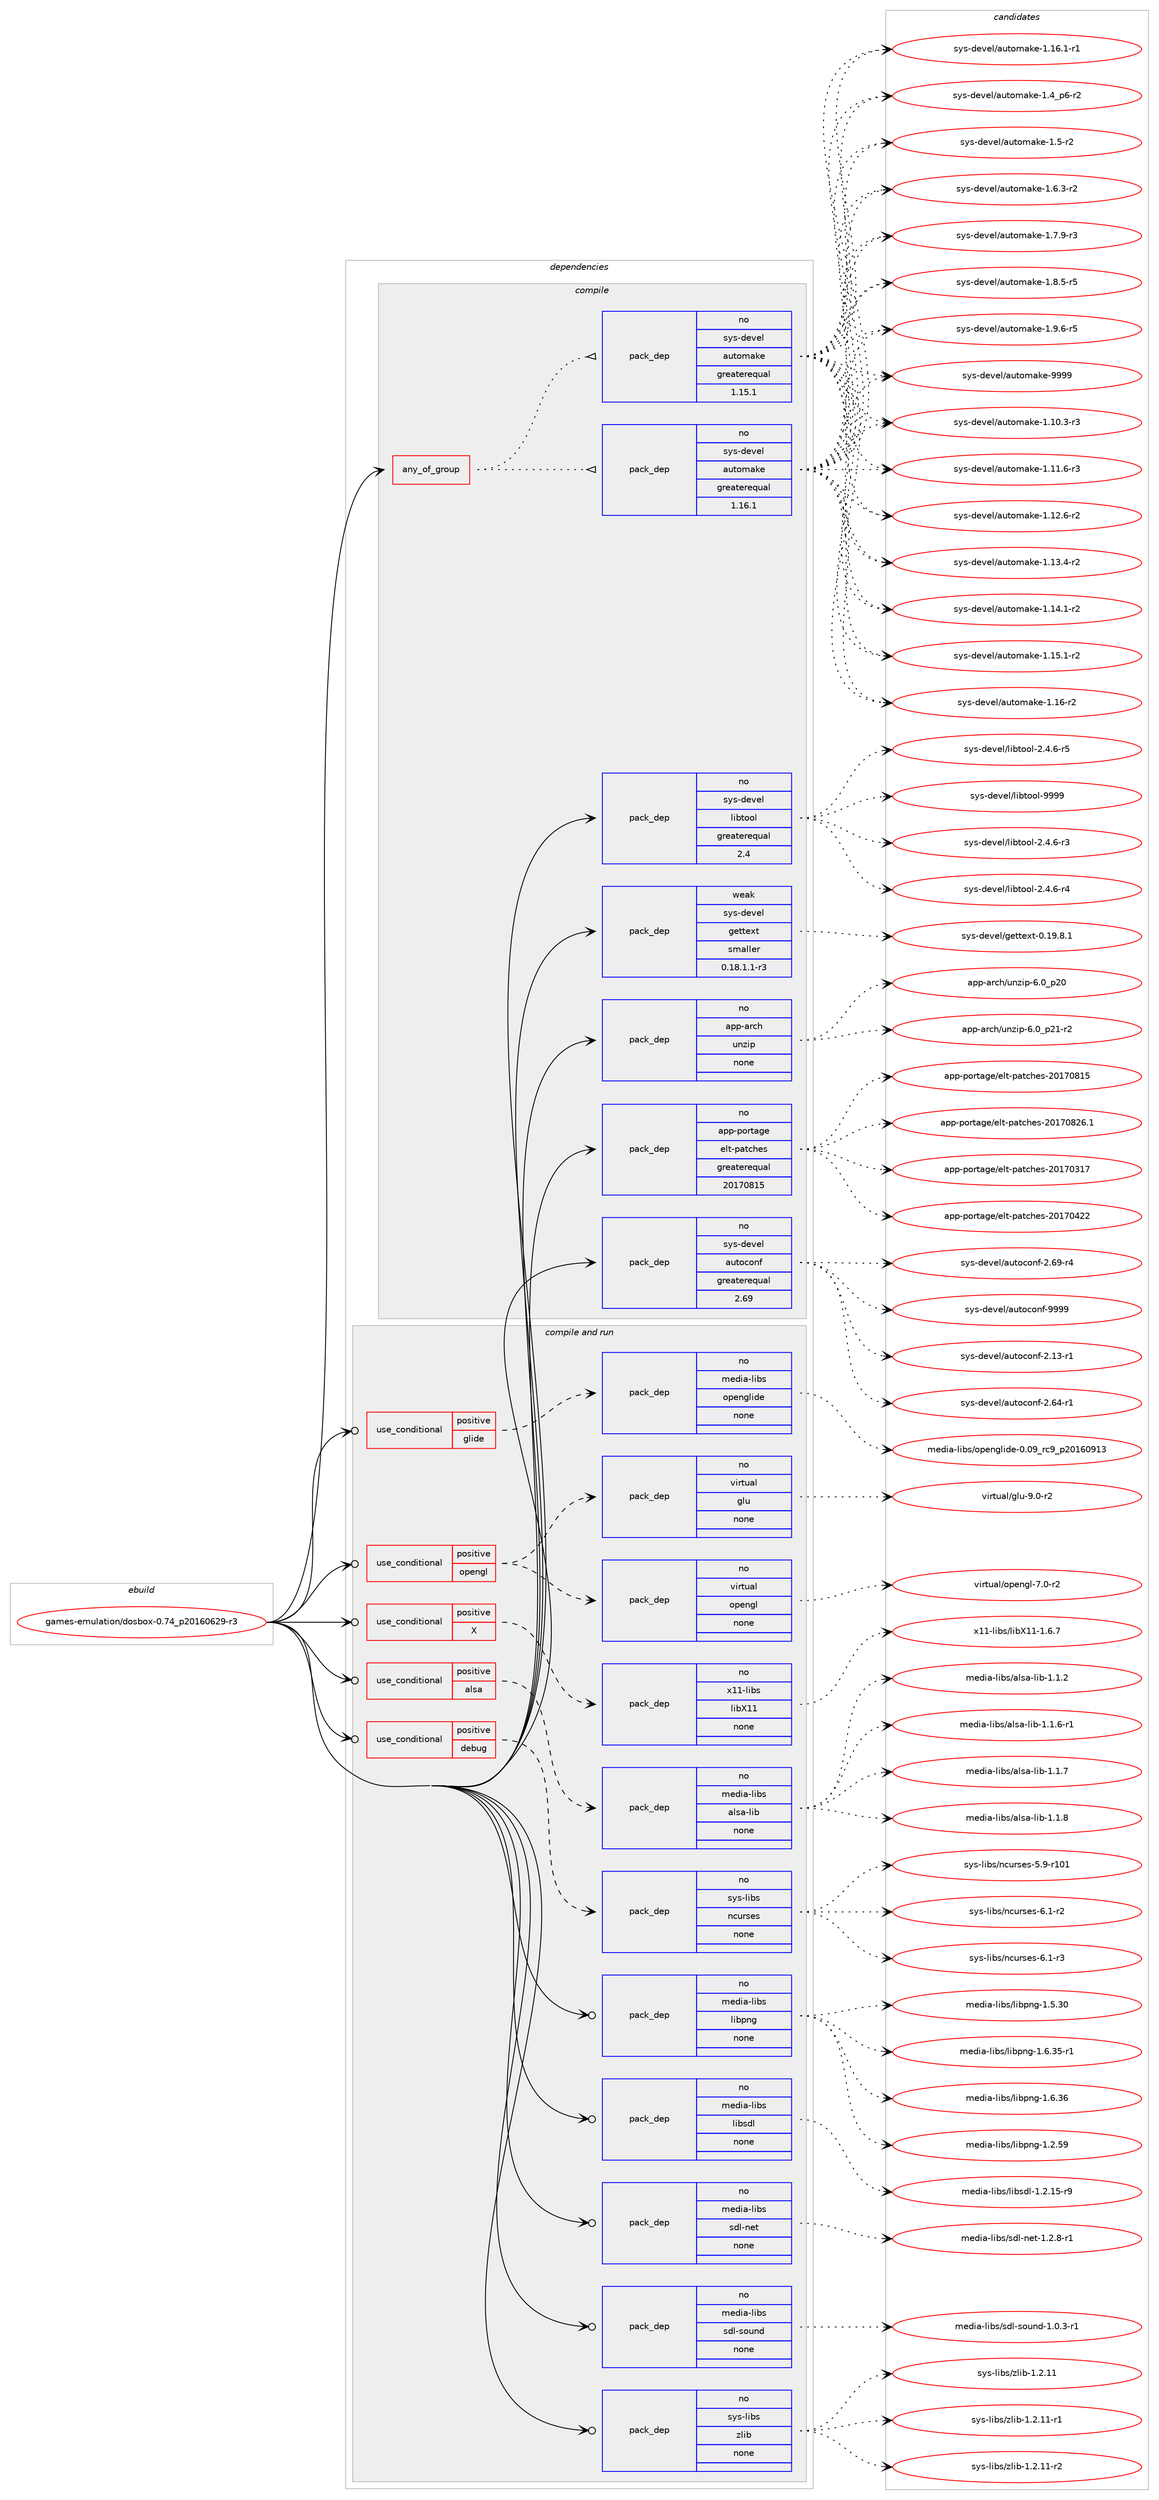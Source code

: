 digraph prolog {

# *************
# Graph options
# *************

newrank=true;
concentrate=true;
compound=true;
graph [rankdir=LR,fontname=Helvetica,fontsize=10,ranksep=1.5];#, ranksep=2.5, nodesep=0.2];
edge  [arrowhead=vee];
node  [fontname=Helvetica,fontsize=10];

# **********
# The ebuild
# **********

subgraph cluster_leftcol {
color=gray;
rank=same;
label=<<i>ebuild</i>>;
id [label="games-emulation/dosbox-0.74_p20160629-r3", color=red, width=4, href="../games-emulation/dosbox-0.74_p20160629-r3.svg"];
}

# ****************
# The dependencies
# ****************

subgraph cluster_midcol {
color=gray;
label=<<i>dependencies</i>>;
subgraph cluster_compile {
fillcolor="#eeeeee";
style=filled;
label=<<i>compile</i>>;
subgraph any23246 {
dependency1555695 [label=<<TABLE BORDER="0" CELLBORDER="1" CELLSPACING="0" CELLPADDING="4"><TR><TD CELLPADDING="10">any_of_group</TD></TR></TABLE>>, shape=none, color=red];subgraph pack1105618 {
dependency1555696 [label=<<TABLE BORDER="0" CELLBORDER="1" CELLSPACING="0" CELLPADDING="4" WIDTH="220"><TR><TD ROWSPAN="6" CELLPADDING="30">pack_dep</TD></TR><TR><TD WIDTH="110">no</TD></TR><TR><TD>sys-devel</TD></TR><TR><TD>automake</TD></TR><TR><TD>greaterequal</TD></TR><TR><TD>1.16.1</TD></TR></TABLE>>, shape=none, color=blue];
}
dependency1555695:e -> dependency1555696:w [weight=20,style="dotted",arrowhead="oinv"];
subgraph pack1105619 {
dependency1555697 [label=<<TABLE BORDER="0" CELLBORDER="1" CELLSPACING="0" CELLPADDING="4" WIDTH="220"><TR><TD ROWSPAN="6" CELLPADDING="30">pack_dep</TD></TR><TR><TD WIDTH="110">no</TD></TR><TR><TD>sys-devel</TD></TR><TR><TD>automake</TD></TR><TR><TD>greaterequal</TD></TR><TR><TD>1.15.1</TD></TR></TABLE>>, shape=none, color=blue];
}
dependency1555695:e -> dependency1555697:w [weight=20,style="dotted",arrowhead="oinv"];
}
id:e -> dependency1555695:w [weight=20,style="solid",arrowhead="vee"];
subgraph pack1105620 {
dependency1555698 [label=<<TABLE BORDER="0" CELLBORDER="1" CELLSPACING="0" CELLPADDING="4" WIDTH="220"><TR><TD ROWSPAN="6" CELLPADDING="30">pack_dep</TD></TR><TR><TD WIDTH="110">no</TD></TR><TR><TD>app-arch</TD></TR><TR><TD>unzip</TD></TR><TR><TD>none</TD></TR><TR><TD></TD></TR></TABLE>>, shape=none, color=blue];
}
id:e -> dependency1555698:w [weight=20,style="solid",arrowhead="vee"];
subgraph pack1105621 {
dependency1555699 [label=<<TABLE BORDER="0" CELLBORDER="1" CELLSPACING="0" CELLPADDING="4" WIDTH="220"><TR><TD ROWSPAN="6" CELLPADDING="30">pack_dep</TD></TR><TR><TD WIDTH="110">no</TD></TR><TR><TD>app-portage</TD></TR><TR><TD>elt-patches</TD></TR><TR><TD>greaterequal</TD></TR><TR><TD>20170815</TD></TR></TABLE>>, shape=none, color=blue];
}
id:e -> dependency1555699:w [weight=20,style="solid",arrowhead="vee"];
subgraph pack1105622 {
dependency1555700 [label=<<TABLE BORDER="0" CELLBORDER="1" CELLSPACING="0" CELLPADDING="4" WIDTH="220"><TR><TD ROWSPAN="6" CELLPADDING="30">pack_dep</TD></TR><TR><TD WIDTH="110">no</TD></TR><TR><TD>sys-devel</TD></TR><TR><TD>autoconf</TD></TR><TR><TD>greaterequal</TD></TR><TR><TD>2.69</TD></TR></TABLE>>, shape=none, color=blue];
}
id:e -> dependency1555700:w [weight=20,style="solid",arrowhead="vee"];
subgraph pack1105623 {
dependency1555701 [label=<<TABLE BORDER="0" CELLBORDER="1" CELLSPACING="0" CELLPADDING="4" WIDTH="220"><TR><TD ROWSPAN="6" CELLPADDING="30">pack_dep</TD></TR><TR><TD WIDTH="110">no</TD></TR><TR><TD>sys-devel</TD></TR><TR><TD>libtool</TD></TR><TR><TD>greaterequal</TD></TR><TR><TD>2.4</TD></TR></TABLE>>, shape=none, color=blue];
}
id:e -> dependency1555701:w [weight=20,style="solid",arrowhead="vee"];
subgraph pack1105624 {
dependency1555702 [label=<<TABLE BORDER="0" CELLBORDER="1" CELLSPACING="0" CELLPADDING="4" WIDTH="220"><TR><TD ROWSPAN="6" CELLPADDING="30">pack_dep</TD></TR><TR><TD WIDTH="110">weak</TD></TR><TR><TD>sys-devel</TD></TR><TR><TD>gettext</TD></TR><TR><TD>smaller</TD></TR><TR><TD>0.18.1.1-r3</TD></TR></TABLE>>, shape=none, color=blue];
}
id:e -> dependency1555702:w [weight=20,style="solid",arrowhead="vee"];
}
subgraph cluster_compileandrun {
fillcolor="#eeeeee";
style=filled;
label=<<i>compile and run</i>>;
subgraph cond426238 {
dependency1555703 [label=<<TABLE BORDER="0" CELLBORDER="1" CELLSPACING="0" CELLPADDING="4"><TR><TD ROWSPAN="3" CELLPADDING="10">use_conditional</TD></TR><TR><TD>positive</TD></TR><TR><TD>X</TD></TR></TABLE>>, shape=none, color=red];
subgraph pack1105625 {
dependency1555704 [label=<<TABLE BORDER="0" CELLBORDER="1" CELLSPACING="0" CELLPADDING="4" WIDTH="220"><TR><TD ROWSPAN="6" CELLPADDING="30">pack_dep</TD></TR><TR><TD WIDTH="110">no</TD></TR><TR><TD>x11-libs</TD></TR><TR><TD>libX11</TD></TR><TR><TD>none</TD></TR><TR><TD></TD></TR></TABLE>>, shape=none, color=blue];
}
dependency1555703:e -> dependency1555704:w [weight=20,style="dashed",arrowhead="vee"];
}
id:e -> dependency1555703:w [weight=20,style="solid",arrowhead="odotvee"];
subgraph cond426239 {
dependency1555705 [label=<<TABLE BORDER="0" CELLBORDER="1" CELLSPACING="0" CELLPADDING="4"><TR><TD ROWSPAN="3" CELLPADDING="10">use_conditional</TD></TR><TR><TD>positive</TD></TR><TR><TD>alsa</TD></TR></TABLE>>, shape=none, color=red];
subgraph pack1105626 {
dependency1555706 [label=<<TABLE BORDER="0" CELLBORDER="1" CELLSPACING="0" CELLPADDING="4" WIDTH="220"><TR><TD ROWSPAN="6" CELLPADDING="30">pack_dep</TD></TR><TR><TD WIDTH="110">no</TD></TR><TR><TD>media-libs</TD></TR><TR><TD>alsa-lib</TD></TR><TR><TD>none</TD></TR><TR><TD></TD></TR></TABLE>>, shape=none, color=blue];
}
dependency1555705:e -> dependency1555706:w [weight=20,style="dashed",arrowhead="vee"];
}
id:e -> dependency1555705:w [weight=20,style="solid",arrowhead="odotvee"];
subgraph cond426240 {
dependency1555707 [label=<<TABLE BORDER="0" CELLBORDER="1" CELLSPACING="0" CELLPADDING="4"><TR><TD ROWSPAN="3" CELLPADDING="10">use_conditional</TD></TR><TR><TD>positive</TD></TR><TR><TD>debug</TD></TR></TABLE>>, shape=none, color=red];
subgraph pack1105627 {
dependency1555708 [label=<<TABLE BORDER="0" CELLBORDER="1" CELLSPACING="0" CELLPADDING="4" WIDTH="220"><TR><TD ROWSPAN="6" CELLPADDING="30">pack_dep</TD></TR><TR><TD WIDTH="110">no</TD></TR><TR><TD>sys-libs</TD></TR><TR><TD>ncurses</TD></TR><TR><TD>none</TD></TR><TR><TD></TD></TR></TABLE>>, shape=none, color=blue];
}
dependency1555707:e -> dependency1555708:w [weight=20,style="dashed",arrowhead="vee"];
}
id:e -> dependency1555707:w [weight=20,style="solid",arrowhead="odotvee"];
subgraph cond426241 {
dependency1555709 [label=<<TABLE BORDER="0" CELLBORDER="1" CELLSPACING="0" CELLPADDING="4"><TR><TD ROWSPAN="3" CELLPADDING="10">use_conditional</TD></TR><TR><TD>positive</TD></TR><TR><TD>glide</TD></TR></TABLE>>, shape=none, color=red];
subgraph pack1105628 {
dependency1555710 [label=<<TABLE BORDER="0" CELLBORDER="1" CELLSPACING="0" CELLPADDING="4" WIDTH="220"><TR><TD ROWSPAN="6" CELLPADDING="30">pack_dep</TD></TR><TR><TD WIDTH="110">no</TD></TR><TR><TD>media-libs</TD></TR><TR><TD>openglide</TD></TR><TR><TD>none</TD></TR><TR><TD></TD></TR></TABLE>>, shape=none, color=blue];
}
dependency1555709:e -> dependency1555710:w [weight=20,style="dashed",arrowhead="vee"];
}
id:e -> dependency1555709:w [weight=20,style="solid",arrowhead="odotvee"];
subgraph cond426242 {
dependency1555711 [label=<<TABLE BORDER="0" CELLBORDER="1" CELLSPACING="0" CELLPADDING="4"><TR><TD ROWSPAN="3" CELLPADDING="10">use_conditional</TD></TR><TR><TD>positive</TD></TR><TR><TD>opengl</TD></TR></TABLE>>, shape=none, color=red];
subgraph pack1105629 {
dependency1555712 [label=<<TABLE BORDER="0" CELLBORDER="1" CELLSPACING="0" CELLPADDING="4" WIDTH="220"><TR><TD ROWSPAN="6" CELLPADDING="30">pack_dep</TD></TR><TR><TD WIDTH="110">no</TD></TR><TR><TD>virtual</TD></TR><TR><TD>glu</TD></TR><TR><TD>none</TD></TR><TR><TD></TD></TR></TABLE>>, shape=none, color=blue];
}
dependency1555711:e -> dependency1555712:w [weight=20,style="dashed",arrowhead="vee"];
subgraph pack1105630 {
dependency1555713 [label=<<TABLE BORDER="0" CELLBORDER="1" CELLSPACING="0" CELLPADDING="4" WIDTH="220"><TR><TD ROWSPAN="6" CELLPADDING="30">pack_dep</TD></TR><TR><TD WIDTH="110">no</TD></TR><TR><TD>virtual</TD></TR><TR><TD>opengl</TD></TR><TR><TD>none</TD></TR><TR><TD></TD></TR></TABLE>>, shape=none, color=blue];
}
dependency1555711:e -> dependency1555713:w [weight=20,style="dashed",arrowhead="vee"];
}
id:e -> dependency1555711:w [weight=20,style="solid",arrowhead="odotvee"];
subgraph pack1105631 {
dependency1555714 [label=<<TABLE BORDER="0" CELLBORDER="1" CELLSPACING="0" CELLPADDING="4" WIDTH="220"><TR><TD ROWSPAN="6" CELLPADDING="30">pack_dep</TD></TR><TR><TD WIDTH="110">no</TD></TR><TR><TD>media-libs</TD></TR><TR><TD>libpng</TD></TR><TR><TD>none</TD></TR><TR><TD></TD></TR></TABLE>>, shape=none, color=blue];
}
id:e -> dependency1555714:w [weight=20,style="solid",arrowhead="odotvee"];
subgraph pack1105632 {
dependency1555715 [label=<<TABLE BORDER="0" CELLBORDER="1" CELLSPACING="0" CELLPADDING="4" WIDTH="220"><TR><TD ROWSPAN="6" CELLPADDING="30">pack_dep</TD></TR><TR><TD WIDTH="110">no</TD></TR><TR><TD>media-libs</TD></TR><TR><TD>libsdl</TD></TR><TR><TD>none</TD></TR><TR><TD></TD></TR></TABLE>>, shape=none, color=blue];
}
id:e -> dependency1555715:w [weight=20,style="solid",arrowhead="odotvee"];
subgraph pack1105633 {
dependency1555716 [label=<<TABLE BORDER="0" CELLBORDER="1" CELLSPACING="0" CELLPADDING="4" WIDTH="220"><TR><TD ROWSPAN="6" CELLPADDING="30">pack_dep</TD></TR><TR><TD WIDTH="110">no</TD></TR><TR><TD>media-libs</TD></TR><TR><TD>sdl-net</TD></TR><TR><TD>none</TD></TR><TR><TD></TD></TR></TABLE>>, shape=none, color=blue];
}
id:e -> dependency1555716:w [weight=20,style="solid",arrowhead="odotvee"];
subgraph pack1105634 {
dependency1555717 [label=<<TABLE BORDER="0" CELLBORDER="1" CELLSPACING="0" CELLPADDING="4" WIDTH="220"><TR><TD ROWSPAN="6" CELLPADDING="30">pack_dep</TD></TR><TR><TD WIDTH="110">no</TD></TR><TR><TD>media-libs</TD></TR><TR><TD>sdl-sound</TD></TR><TR><TD>none</TD></TR><TR><TD></TD></TR></TABLE>>, shape=none, color=blue];
}
id:e -> dependency1555717:w [weight=20,style="solid",arrowhead="odotvee"];
subgraph pack1105635 {
dependency1555718 [label=<<TABLE BORDER="0" CELLBORDER="1" CELLSPACING="0" CELLPADDING="4" WIDTH="220"><TR><TD ROWSPAN="6" CELLPADDING="30">pack_dep</TD></TR><TR><TD WIDTH="110">no</TD></TR><TR><TD>sys-libs</TD></TR><TR><TD>zlib</TD></TR><TR><TD>none</TD></TR><TR><TD></TD></TR></TABLE>>, shape=none, color=blue];
}
id:e -> dependency1555718:w [weight=20,style="solid",arrowhead="odotvee"];
}
subgraph cluster_run {
fillcolor="#eeeeee";
style=filled;
label=<<i>run</i>>;
}
}

# **************
# The candidates
# **************

subgraph cluster_choices {
rank=same;
color=gray;
label=<<i>candidates</i>>;

subgraph choice1105618 {
color=black;
nodesep=1;
choice11512111545100101118101108479711711611110997107101454946494846514511451 [label="sys-devel/automake-1.10.3-r3", color=red, width=4,href="../sys-devel/automake-1.10.3-r3.svg"];
choice11512111545100101118101108479711711611110997107101454946494946544511451 [label="sys-devel/automake-1.11.6-r3", color=red, width=4,href="../sys-devel/automake-1.11.6-r3.svg"];
choice11512111545100101118101108479711711611110997107101454946495046544511450 [label="sys-devel/automake-1.12.6-r2", color=red, width=4,href="../sys-devel/automake-1.12.6-r2.svg"];
choice11512111545100101118101108479711711611110997107101454946495146524511450 [label="sys-devel/automake-1.13.4-r2", color=red, width=4,href="../sys-devel/automake-1.13.4-r2.svg"];
choice11512111545100101118101108479711711611110997107101454946495246494511450 [label="sys-devel/automake-1.14.1-r2", color=red, width=4,href="../sys-devel/automake-1.14.1-r2.svg"];
choice11512111545100101118101108479711711611110997107101454946495346494511450 [label="sys-devel/automake-1.15.1-r2", color=red, width=4,href="../sys-devel/automake-1.15.1-r2.svg"];
choice1151211154510010111810110847971171161111099710710145494649544511450 [label="sys-devel/automake-1.16-r2", color=red, width=4,href="../sys-devel/automake-1.16-r2.svg"];
choice11512111545100101118101108479711711611110997107101454946495446494511449 [label="sys-devel/automake-1.16.1-r1", color=red, width=4,href="../sys-devel/automake-1.16.1-r1.svg"];
choice115121115451001011181011084797117116111109971071014549465295112544511450 [label="sys-devel/automake-1.4_p6-r2", color=red, width=4,href="../sys-devel/automake-1.4_p6-r2.svg"];
choice11512111545100101118101108479711711611110997107101454946534511450 [label="sys-devel/automake-1.5-r2", color=red, width=4,href="../sys-devel/automake-1.5-r2.svg"];
choice115121115451001011181011084797117116111109971071014549465446514511450 [label="sys-devel/automake-1.6.3-r2", color=red, width=4,href="../sys-devel/automake-1.6.3-r2.svg"];
choice115121115451001011181011084797117116111109971071014549465546574511451 [label="sys-devel/automake-1.7.9-r3", color=red, width=4,href="../sys-devel/automake-1.7.9-r3.svg"];
choice115121115451001011181011084797117116111109971071014549465646534511453 [label="sys-devel/automake-1.8.5-r5", color=red, width=4,href="../sys-devel/automake-1.8.5-r5.svg"];
choice115121115451001011181011084797117116111109971071014549465746544511453 [label="sys-devel/automake-1.9.6-r5", color=red, width=4,href="../sys-devel/automake-1.9.6-r5.svg"];
choice115121115451001011181011084797117116111109971071014557575757 [label="sys-devel/automake-9999", color=red, width=4,href="../sys-devel/automake-9999.svg"];
dependency1555696:e -> choice11512111545100101118101108479711711611110997107101454946494846514511451:w [style=dotted,weight="100"];
dependency1555696:e -> choice11512111545100101118101108479711711611110997107101454946494946544511451:w [style=dotted,weight="100"];
dependency1555696:e -> choice11512111545100101118101108479711711611110997107101454946495046544511450:w [style=dotted,weight="100"];
dependency1555696:e -> choice11512111545100101118101108479711711611110997107101454946495146524511450:w [style=dotted,weight="100"];
dependency1555696:e -> choice11512111545100101118101108479711711611110997107101454946495246494511450:w [style=dotted,weight="100"];
dependency1555696:e -> choice11512111545100101118101108479711711611110997107101454946495346494511450:w [style=dotted,weight="100"];
dependency1555696:e -> choice1151211154510010111810110847971171161111099710710145494649544511450:w [style=dotted,weight="100"];
dependency1555696:e -> choice11512111545100101118101108479711711611110997107101454946495446494511449:w [style=dotted,weight="100"];
dependency1555696:e -> choice115121115451001011181011084797117116111109971071014549465295112544511450:w [style=dotted,weight="100"];
dependency1555696:e -> choice11512111545100101118101108479711711611110997107101454946534511450:w [style=dotted,weight="100"];
dependency1555696:e -> choice115121115451001011181011084797117116111109971071014549465446514511450:w [style=dotted,weight="100"];
dependency1555696:e -> choice115121115451001011181011084797117116111109971071014549465546574511451:w [style=dotted,weight="100"];
dependency1555696:e -> choice115121115451001011181011084797117116111109971071014549465646534511453:w [style=dotted,weight="100"];
dependency1555696:e -> choice115121115451001011181011084797117116111109971071014549465746544511453:w [style=dotted,weight="100"];
dependency1555696:e -> choice115121115451001011181011084797117116111109971071014557575757:w [style=dotted,weight="100"];
}
subgraph choice1105619 {
color=black;
nodesep=1;
choice11512111545100101118101108479711711611110997107101454946494846514511451 [label="sys-devel/automake-1.10.3-r3", color=red, width=4,href="../sys-devel/automake-1.10.3-r3.svg"];
choice11512111545100101118101108479711711611110997107101454946494946544511451 [label="sys-devel/automake-1.11.6-r3", color=red, width=4,href="../sys-devel/automake-1.11.6-r3.svg"];
choice11512111545100101118101108479711711611110997107101454946495046544511450 [label="sys-devel/automake-1.12.6-r2", color=red, width=4,href="../sys-devel/automake-1.12.6-r2.svg"];
choice11512111545100101118101108479711711611110997107101454946495146524511450 [label="sys-devel/automake-1.13.4-r2", color=red, width=4,href="../sys-devel/automake-1.13.4-r2.svg"];
choice11512111545100101118101108479711711611110997107101454946495246494511450 [label="sys-devel/automake-1.14.1-r2", color=red, width=4,href="../sys-devel/automake-1.14.1-r2.svg"];
choice11512111545100101118101108479711711611110997107101454946495346494511450 [label="sys-devel/automake-1.15.1-r2", color=red, width=4,href="../sys-devel/automake-1.15.1-r2.svg"];
choice1151211154510010111810110847971171161111099710710145494649544511450 [label="sys-devel/automake-1.16-r2", color=red, width=4,href="../sys-devel/automake-1.16-r2.svg"];
choice11512111545100101118101108479711711611110997107101454946495446494511449 [label="sys-devel/automake-1.16.1-r1", color=red, width=4,href="../sys-devel/automake-1.16.1-r1.svg"];
choice115121115451001011181011084797117116111109971071014549465295112544511450 [label="sys-devel/automake-1.4_p6-r2", color=red, width=4,href="../sys-devel/automake-1.4_p6-r2.svg"];
choice11512111545100101118101108479711711611110997107101454946534511450 [label="sys-devel/automake-1.5-r2", color=red, width=4,href="../sys-devel/automake-1.5-r2.svg"];
choice115121115451001011181011084797117116111109971071014549465446514511450 [label="sys-devel/automake-1.6.3-r2", color=red, width=4,href="../sys-devel/automake-1.6.3-r2.svg"];
choice115121115451001011181011084797117116111109971071014549465546574511451 [label="sys-devel/automake-1.7.9-r3", color=red, width=4,href="../sys-devel/automake-1.7.9-r3.svg"];
choice115121115451001011181011084797117116111109971071014549465646534511453 [label="sys-devel/automake-1.8.5-r5", color=red, width=4,href="../sys-devel/automake-1.8.5-r5.svg"];
choice115121115451001011181011084797117116111109971071014549465746544511453 [label="sys-devel/automake-1.9.6-r5", color=red, width=4,href="../sys-devel/automake-1.9.6-r5.svg"];
choice115121115451001011181011084797117116111109971071014557575757 [label="sys-devel/automake-9999", color=red, width=4,href="../sys-devel/automake-9999.svg"];
dependency1555697:e -> choice11512111545100101118101108479711711611110997107101454946494846514511451:w [style=dotted,weight="100"];
dependency1555697:e -> choice11512111545100101118101108479711711611110997107101454946494946544511451:w [style=dotted,weight="100"];
dependency1555697:e -> choice11512111545100101118101108479711711611110997107101454946495046544511450:w [style=dotted,weight="100"];
dependency1555697:e -> choice11512111545100101118101108479711711611110997107101454946495146524511450:w [style=dotted,weight="100"];
dependency1555697:e -> choice11512111545100101118101108479711711611110997107101454946495246494511450:w [style=dotted,weight="100"];
dependency1555697:e -> choice11512111545100101118101108479711711611110997107101454946495346494511450:w [style=dotted,weight="100"];
dependency1555697:e -> choice1151211154510010111810110847971171161111099710710145494649544511450:w [style=dotted,weight="100"];
dependency1555697:e -> choice11512111545100101118101108479711711611110997107101454946495446494511449:w [style=dotted,weight="100"];
dependency1555697:e -> choice115121115451001011181011084797117116111109971071014549465295112544511450:w [style=dotted,weight="100"];
dependency1555697:e -> choice11512111545100101118101108479711711611110997107101454946534511450:w [style=dotted,weight="100"];
dependency1555697:e -> choice115121115451001011181011084797117116111109971071014549465446514511450:w [style=dotted,weight="100"];
dependency1555697:e -> choice115121115451001011181011084797117116111109971071014549465546574511451:w [style=dotted,weight="100"];
dependency1555697:e -> choice115121115451001011181011084797117116111109971071014549465646534511453:w [style=dotted,weight="100"];
dependency1555697:e -> choice115121115451001011181011084797117116111109971071014549465746544511453:w [style=dotted,weight="100"];
dependency1555697:e -> choice115121115451001011181011084797117116111109971071014557575757:w [style=dotted,weight="100"];
}
subgraph choice1105620 {
color=black;
nodesep=1;
choice971121124597114991044711711012210511245544648951125048 [label="app-arch/unzip-6.0_p20", color=red, width=4,href="../app-arch/unzip-6.0_p20.svg"];
choice9711211245971149910447117110122105112455446489511250494511450 [label="app-arch/unzip-6.0_p21-r2", color=red, width=4,href="../app-arch/unzip-6.0_p21-r2.svg"];
dependency1555698:e -> choice971121124597114991044711711012210511245544648951125048:w [style=dotted,weight="100"];
dependency1555698:e -> choice9711211245971149910447117110122105112455446489511250494511450:w [style=dotted,weight="100"];
}
subgraph choice1105621 {
color=black;
nodesep=1;
choice97112112451121111141169710310147101108116451129711699104101115455048495548514955 [label="app-portage/elt-patches-20170317", color=red, width=4,href="../app-portage/elt-patches-20170317.svg"];
choice97112112451121111141169710310147101108116451129711699104101115455048495548525050 [label="app-portage/elt-patches-20170422", color=red, width=4,href="../app-portage/elt-patches-20170422.svg"];
choice97112112451121111141169710310147101108116451129711699104101115455048495548564953 [label="app-portage/elt-patches-20170815", color=red, width=4,href="../app-portage/elt-patches-20170815.svg"];
choice971121124511211111411697103101471011081164511297116991041011154550484955485650544649 [label="app-portage/elt-patches-20170826.1", color=red, width=4,href="../app-portage/elt-patches-20170826.1.svg"];
dependency1555699:e -> choice97112112451121111141169710310147101108116451129711699104101115455048495548514955:w [style=dotted,weight="100"];
dependency1555699:e -> choice97112112451121111141169710310147101108116451129711699104101115455048495548525050:w [style=dotted,weight="100"];
dependency1555699:e -> choice97112112451121111141169710310147101108116451129711699104101115455048495548564953:w [style=dotted,weight="100"];
dependency1555699:e -> choice971121124511211111411697103101471011081164511297116991041011154550484955485650544649:w [style=dotted,weight="100"];
}
subgraph choice1105622 {
color=black;
nodesep=1;
choice1151211154510010111810110847971171161119911111010245504649514511449 [label="sys-devel/autoconf-2.13-r1", color=red, width=4,href="../sys-devel/autoconf-2.13-r1.svg"];
choice1151211154510010111810110847971171161119911111010245504654524511449 [label="sys-devel/autoconf-2.64-r1", color=red, width=4,href="../sys-devel/autoconf-2.64-r1.svg"];
choice1151211154510010111810110847971171161119911111010245504654574511452 [label="sys-devel/autoconf-2.69-r4", color=red, width=4,href="../sys-devel/autoconf-2.69-r4.svg"];
choice115121115451001011181011084797117116111991111101024557575757 [label="sys-devel/autoconf-9999", color=red, width=4,href="../sys-devel/autoconf-9999.svg"];
dependency1555700:e -> choice1151211154510010111810110847971171161119911111010245504649514511449:w [style=dotted,weight="100"];
dependency1555700:e -> choice1151211154510010111810110847971171161119911111010245504654524511449:w [style=dotted,weight="100"];
dependency1555700:e -> choice1151211154510010111810110847971171161119911111010245504654574511452:w [style=dotted,weight="100"];
dependency1555700:e -> choice115121115451001011181011084797117116111991111101024557575757:w [style=dotted,weight="100"];
}
subgraph choice1105623 {
color=black;
nodesep=1;
choice1151211154510010111810110847108105981161111111084550465246544511451 [label="sys-devel/libtool-2.4.6-r3", color=red, width=4,href="../sys-devel/libtool-2.4.6-r3.svg"];
choice1151211154510010111810110847108105981161111111084550465246544511452 [label="sys-devel/libtool-2.4.6-r4", color=red, width=4,href="../sys-devel/libtool-2.4.6-r4.svg"];
choice1151211154510010111810110847108105981161111111084550465246544511453 [label="sys-devel/libtool-2.4.6-r5", color=red, width=4,href="../sys-devel/libtool-2.4.6-r5.svg"];
choice1151211154510010111810110847108105981161111111084557575757 [label="sys-devel/libtool-9999", color=red, width=4,href="../sys-devel/libtool-9999.svg"];
dependency1555701:e -> choice1151211154510010111810110847108105981161111111084550465246544511451:w [style=dotted,weight="100"];
dependency1555701:e -> choice1151211154510010111810110847108105981161111111084550465246544511452:w [style=dotted,weight="100"];
dependency1555701:e -> choice1151211154510010111810110847108105981161111111084550465246544511453:w [style=dotted,weight="100"];
dependency1555701:e -> choice1151211154510010111810110847108105981161111111084557575757:w [style=dotted,weight="100"];
}
subgraph choice1105624 {
color=black;
nodesep=1;
choice1151211154510010111810110847103101116116101120116454846495746564649 [label="sys-devel/gettext-0.19.8.1", color=red, width=4,href="../sys-devel/gettext-0.19.8.1.svg"];
dependency1555702:e -> choice1151211154510010111810110847103101116116101120116454846495746564649:w [style=dotted,weight="100"];
}
subgraph choice1105625 {
color=black;
nodesep=1;
choice120494945108105981154710810598884949454946544655 [label="x11-libs/libX11-1.6.7", color=red, width=4,href="../x11-libs/libX11-1.6.7.svg"];
dependency1555704:e -> choice120494945108105981154710810598884949454946544655:w [style=dotted,weight="100"];
}
subgraph choice1105626 {
color=black;
nodesep=1;
choice1091011001059745108105981154797108115974510810598454946494650 [label="media-libs/alsa-lib-1.1.2", color=red, width=4,href="../media-libs/alsa-lib-1.1.2.svg"];
choice10910110010597451081059811547971081159745108105984549464946544511449 [label="media-libs/alsa-lib-1.1.6-r1", color=red, width=4,href="../media-libs/alsa-lib-1.1.6-r1.svg"];
choice1091011001059745108105981154797108115974510810598454946494655 [label="media-libs/alsa-lib-1.1.7", color=red, width=4,href="../media-libs/alsa-lib-1.1.7.svg"];
choice1091011001059745108105981154797108115974510810598454946494656 [label="media-libs/alsa-lib-1.1.8", color=red, width=4,href="../media-libs/alsa-lib-1.1.8.svg"];
dependency1555706:e -> choice1091011001059745108105981154797108115974510810598454946494650:w [style=dotted,weight="100"];
dependency1555706:e -> choice10910110010597451081059811547971081159745108105984549464946544511449:w [style=dotted,weight="100"];
dependency1555706:e -> choice1091011001059745108105981154797108115974510810598454946494655:w [style=dotted,weight="100"];
dependency1555706:e -> choice1091011001059745108105981154797108115974510810598454946494656:w [style=dotted,weight="100"];
}
subgraph choice1105627 {
color=black;
nodesep=1;
choice115121115451081059811547110991171141151011154553465745114494849 [label="sys-libs/ncurses-5.9-r101", color=red, width=4,href="../sys-libs/ncurses-5.9-r101.svg"];
choice11512111545108105981154711099117114115101115455446494511450 [label="sys-libs/ncurses-6.1-r2", color=red, width=4,href="../sys-libs/ncurses-6.1-r2.svg"];
choice11512111545108105981154711099117114115101115455446494511451 [label="sys-libs/ncurses-6.1-r3", color=red, width=4,href="../sys-libs/ncurses-6.1-r3.svg"];
dependency1555708:e -> choice115121115451081059811547110991171141151011154553465745114494849:w [style=dotted,weight="100"];
dependency1555708:e -> choice11512111545108105981154711099117114115101115455446494511450:w [style=dotted,weight="100"];
dependency1555708:e -> choice11512111545108105981154711099117114115101115455446494511451:w [style=dotted,weight="100"];
}
subgraph choice1105628 {
color=black;
nodesep=1;
choice109101100105974510810598115471111121011101031081051001014548464857951149957951125048495448574951 [label="media-libs/openglide-0.09_rc9_p20160913", color=red, width=4,href="../media-libs/openglide-0.09_rc9_p20160913.svg"];
dependency1555710:e -> choice109101100105974510810598115471111121011101031081051001014548464857951149957951125048495448574951:w [style=dotted,weight="100"];
}
subgraph choice1105629 {
color=black;
nodesep=1;
choice1181051141161179710847103108117455746484511450 [label="virtual/glu-9.0-r2", color=red, width=4,href="../virtual/glu-9.0-r2.svg"];
dependency1555712:e -> choice1181051141161179710847103108117455746484511450:w [style=dotted,weight="100"];
}
subgraph choice1105630 {
color=black;
nodesep=1;
choice1181051141161179710847111112101110103108455546484511450 [label="virtual/opengl-7.0-r2", color=red, width=4,href="../virtual/opengl-7.0-r2.svg"];
dependency1555713:e -> choice1181051141161179710847111112101110103108455546484511450:w [style=dotted,weight="100"];
}
subgraph choice1105631 {
color=black;
nodesep=1;
choice109101100105974510810598115471081059811211010345494650465357 [label="media-libs/libpng-1.2.59", color=red, width=4,href="../media-libs/libpng-1.2.59.svg"];
choice109101100105974510810598115471081059811211010345494653465148 [label="media-libs/libpng-1.5.30", color=red, width=4,href="../media-libs/libpng-1.5.30.svg"];
choice1091011001059745108105981154710810598112110103454946544651534511449 [label="media-libs/libpng-1.6.35-r1", color=red, width=4,href="../media-libs/libpng-1.6.35-r1.svg"];
choice109101100105974510810598115471081059811211010345494654465154 [label="media-libs/libpng-1.6.36", color=red, width=4,href="../media-libs/libpng-1.6.36.svg"];
dependency1555714:e -> choice109101100105974510810598115471081059811211010345494650465357:w [style=dotted,weight="100"];
dependency1555714:e -> choice109101100105974510810598115471081059811211010345494653465148:w [style=dotted,weight="100"];
dependency1555714:e -> choice1091011001059745108105981154710810598112110103454946544651534511449:w [style=dotted,weight="100"];
dependency1555714:e -> choice109101100105974510810598115471081059811211010345494654465154:w [style=dotted,weight="100"];
}
subgraph choice1105632 {
color=black;
nodesep=1;
choice1091011001059745108105981154710810598115100108454946504649534511457 [label="media-libs/libsdl-1.2.15-r9", color=red, width=4,href="../media-libs/libsdl-1.2.15-r9.svg"];
dependency1555715:e -> choice1091011001059745108105981154710810598115100108454946504649534511457:w [style=dotted,weight="100"];
}
subgraph choice1105633 {
color=black;
nodesep=1;
choice10910110010597451081059811547115100108451101011164549465046564511449 [label="media-libs/sdl-net-1.2.8-r1", color=red, width=4,href="../media-libs/sdl-net-1.2.8-r1.svg"];
dependency1555716:e -> choice10910110010597451081059811547115100108451101011164549465046564511449:w [style=dotted,weight="100"];
}
subgraph choice1105634 {
color=black;
nodesep=1;
choice10910110010597451081059811547115100108451151111171101004549464846514511449 [label="media-libs/sdl-sound-1.0.3-r1", color=red, width=4,href="../media-libs/sdl-sound-1.0.3-r1.svg"];
dependency1555717:e -> choice10910110010597451081059811547115100108451151111171101004549464846514511449:w [style=dotted,weight="100"];
}
subgraph choice1105635 {
color=black;
nodesep=1;
choice1151211154510810598115471221081059845494650464949 [label="sys-libs/zlib-1.2.11", color=red, width=4,href="../sys-libs/zlib-1.2.11.svg"];
choice11512111545108105981154712210810598454946504649494511449 [label="sys-libs/zlib-1.2.11-r1", color=red, width=4,href="../sys-libs/zlib-1.2.11-r1.svg"];
choice11512111545108105981154712210810598454946504649494511450 [label="sys-libs/zlib-1.2.11-r2", color=red, width=4,href="../sys-libs/zlib-1.2.11-r2.svg"];
dependency1555718:e -> choice1151211154510810598115471221081059845494650464949:w [style=dotted,weight="100"];
dependency1555718:e -> choice11512111545108105981154712210810598454946504649494511449:w [style=dotted,weight="100"];
dependency1555718:e -> choice11512111545108105981154712210810598454946504649494511450:w [style=dotted,weight="100"];
}
}

}
